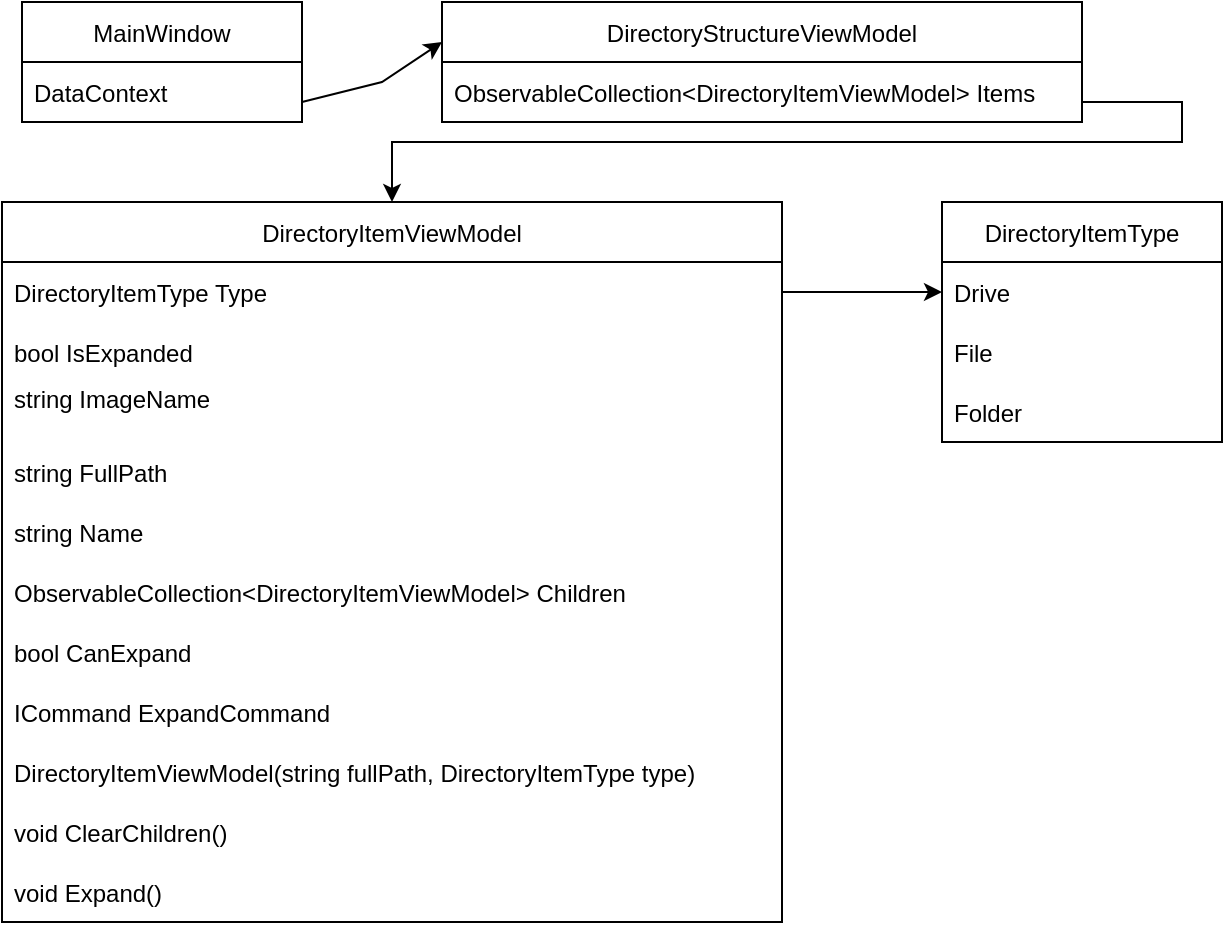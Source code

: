 <mxfile version="15.7.0" type="github"><diagram id="2foLtJ68NRfSpOHdieVR" name="Page-1"><mxGraphModel dx="1038" dy="585" grid="1" gridSize="10" guides="1" tooltips="1" connect="1" arrows="1" fold="1" page="1" pageScale="1" pageWidth="850" pageHeight="1100" math="0" shadow="0"><root><mxCell id="0"/><mxCell id="1" parent="0"/><mxCell id="1zkbksEyz-T0WmZl80zB-2" value="MainWindow" style="swimlane;fontStyle=0;childLayout=stackLayout;horizontal=1;startSize=30;horizontalStack=0;resizeParent=1;resizeParentMax=0;resizeLast=0;collapsible=1;marginBottom=0;" vertex="1" parent="1"><mxGeometry x="30" y="20" width="140" height="60" as="geometry"/></mxCell><mxCell id="1zkbksEyz-T0WmZl80zB-3" value="DataContext" style="text;strokeColor=none;fillColor=none;align=left;verticalAlign=middle;spacingLeft=4;spacingRight=4;overflow=hidden;points=[[0,0.5],[1,0.5]];portConstraint=eastwest;rotatable=0;" vertex="1" parent="1zkbksEyz-T0WmZl80zB-2"><mxGeometry y="30" width="140" height="30" as="geometry"/></mxCell><mxCell id="1zkbksEyz-T0WmZl80zB-8" value="" style="endArrow=classic;html=1;rounded=0;" edge="1" parent="1"><mxGeometry width="50" height="50" relative="1" as="geometry"><mxPoint x="170" y="70" as="sourcePoint"/><mxPoint x="240" y="40" as="targetPoint"/><Array as="points"><mxPoint x="210" y="60"/></Array></mxGeometry></mxCell><mxCell id="1zkbksEyz-T0WmZl80zB-10" value="DirectoryStructureViewModel" style="swimlane;fontStyle=0;childLayout=stackLayout;horizontal=1;startSize=30;horizontalStack=0;resizeParent=1;resizeParentMax=0;resizeLast=0;collapsible=1;marginBottom=0;" vertex="1" parent="1"><mxGeometry x="240" y="20" width="320" height="60" as="geometry"/></mxCell><mxCell id="1zkbksEyz-T0WmZl80zB-11" value="ObservableCollection&lt;DirectoryItemViewModel&gt; Items" style="text;strokeColor=none;fillColor=none;align=left;verticalAlign=middle;spacingLeft=4;spacingRight=4;overflow=hidden;points=[[0,0.5],[1,0.5]];portConstraint=eastwest;rotatable=0;" vertex="1" parent="1zkbksEyz-T0WmZl80zB-10"><mxGeometry y="30" width="320" height="30" as="geometry"/></mxCell><mxCell id="1zkbksEyz-T0WmZl80zB-14" value="DirectoryItemViewModel" style="swimlane;fontStyle=0;childLayout=stackLayout;horizontal=1;startSize=30;horizontalStack=0;resizeParent=1;resizeParentMax=0;resizeLast=0;collapsible=1;marginBottom=0;" vertex="1" parent="1"><mxGeometry x="20" y="120" width="390" height="360" as="geometry"><mxRectangle x="240" y="170" width="170" height="30" as="alternateBounds"/></mxGeometry></mxCell><mxCell id="1zkbksEyz-T0WmZl80zB-15" value="DirectoryItemType Type" style="text;strokeColor=none;fillColor=none;align=left;verticalAlign=middle;spacingLeft=4;spacingRight=4;overflow=hidden;points=[[0,0.5],[1,0.5]];portConstraint=eastwest;rotatable=0;" vertex="1" parent="1zkbksEyz-T0WmZl80zB-14"><mxGeometry y="30" width="390" height="30" as="geometry"/></mxCell><mxCell id="1zkbksEyz-T0WmZl80zB-16" value="bool IsExpanded" style="text;strokeColor=none;fillColor=none;align=left;verticalAlign=middle;spacingLeft=4;spacingRight=4;overflow=hidden;points=[[0,0.5],[1,0.5]];portConstraint=eastwest;rotatable=0;" vertex="1" parent="1zkbksEyz-T0WmZl80zB-14"><mxGeometry y="60" width="390" height="30" as="geometry"/></mxCell><mxCell id="1zkbksEyz-T0WmZl80zB-17" value="string ImageName&#10;" style="text;strokeColor=none;fillColor=none;align=left;verticalAlign=middle;spacingLeft=4;spacingRight=4;overflow=hidden;points=[[0,0.5],[1,0.5]];portConstraint=eastwest;rotatable=0;" vertex="1" parent="1zkbksEyz-T0WmZl80zB-14"><mxGeometry y="90" width="390" height="30" as="geometry"/></mxCell><mxCell id="1zkbksEyz-T0WmZl80zB-20" value="string FullPath" style="text;strokeColor=none;fillColor=none;align=left;verticalAlign=middle;spacingLeft=4;spacingRight=4;overflow=hidden;points=[[0,0.5],[1,0.5]];portConstraint=eastwest;rotatable=0;" vertex="1" parent="1zkbksEyz-T0WmZl80zB-14"><mxGeometry y="120" width="390" height="30" as="geometry"/></mxCell><mxCell id="1zkbksEyz-T0WmZl80zB-19" value="string Name" style="text;strokeColor=none;fillColor=none;align=left;verticalAlign=middle;spacingLeft=4;spacingRight=4;overflow=hidden;points=[[0,0.5],[1,0.5]];portConstraint=eastwest;rotatable=0;" vertex="1" parent="1zkbksEyz-T0WmZl80zB-14"><mxGeometry y="150" width="390" height="30" as="geometry"/></mxCell><mxCell id="1zkbksEyz-T0WmZl80zB-24" value="ObservableCollection&lt;DirectoryItemViewModel&gt; Children" style="text;strokeColor=none;fillColor=none;align=left;verticalAlign=middle;spacingLeft=4;spacingRight=4;overflow=hidden;points=[[0,0.5],[1,0.5]];portConstraint=eastwest;rotatable=0;" vertex="1" parent="1zkbksEyz-T0WmZl80zB-14"><mxGeometry y="180" width="390" height="30" as="geometry"/></mxCell><mxCell id="1zkbksEyz-T0WmZl80zB-23" value="bool CanExpand" style="text;strokeColor=none;fillColor=none;align=left;verticalAlign=middle;spacingLeft=4;spacingRight=4;overflow=hidden;points=[[0,0.5],[1,0.5]];portConstraint=eastwest;rotatable=0;" vertex="1" parent="1zkbksEyz-T0WmZl80zB-14"><mxGeometry y="210" width="390" height="30" as="geometry"/></mxCell><mxCell id="1zkbksEyz-T0WmZl80zB-22" value="ICommand ExpandCommand" style="text;strokeColor=none;fillColor=none;align=left;verticalAlign=middle;spacingLeft=4;spacingRight=4;overflow=hidden;points=[[0,0.5],[1,0.5]];portConstraint=eastwest;rotatable=0;" vertex="1" parent="1zkbksEyz-T0WmZl80zB-14"><mxGeometry y="240" width="390" height="30" as="geometry"/></mxCell><mxCell id="1zkbksEyz-T0WmZl80zB-21" value="DirectoryItemViewModel(string fullPath, DirectoryItemType type)" style="text;strokeColor=none;fillColor=none;align=left;verticalAlign=middle;spacingLeft=4;spacingRight=4;overflow=hidden;points=[[0,0.5],[1,0.5]];portConstraint=eastwest;rotatable=0;" vertex="1" parent="1zkbksEyz-T0WmZl80zB-14"><mxGeometry y="270" width="390" height="30" as="geometry"/></mxCell><mxCell id="1zkbksEyz-T0WmZl80zB-26" value="void ClearChildren()" style="text;strokeColor=none;fillColor=none;align=left;verticalAlign=middle;spacingLeft=4;spacingRight=4;overflow=hidden;points=[[0,0.5],[1,0.5]];portConstraint=eastwest;rotatable=0;" vertex="1" parent="1zkbksEyz-T0WmZl80zB-14"><mxGeometry y="300" width="390" height="30" as="geometry"/></mxCell><mxCell id="1zkbksEyz-T0WmZl80zB-25" value="void Expand()" style="text;strokeColor=none;fillColor=none;align=left;verticalAlign=middle;spacingLeft=4;spacingRight=4;overflow=hidden;points=[[0,0.5],[1,0.5]];portConstraint=eastwest;rotatable=0;" vertex="1" parent="1zkbksEyz-T0WmZl80zB-14"><mxGeometry y="330" width="390" height="30" as="geometry"/></mxCell><mxCell id="1zkbksEyz-T0WmZl80zB-27" value="" style="endArrow=classic;html=1;rounded=0;entryX=0.5;entryY=0;entryDx=0;entryDy=0;" edge="1" parent="1" target="1zkbksEyz-T0WmZl80zB-14"><mxGeometry width="50" height="50" relative="1" as="geometry"><mxPoint x="560" y="70" as="sourcePoint"/><mxPoint x="610" y="20" as="targetPoint"/><Array as="points"><mxPoint x="610" y="70"/><mxPoint x="610" y="90"/><mxPoint x="215" y="90"/></Array></mxGeometry></mxCell><mxCell id="1zkbksEyz-T0WmZl80zB-28" value="DirectoryItemType" style="swimlane;fontStyle=0;childLayout=stackLayout;horizontal=1;startSize=30;horizontalStack=0;resizeParent=1;resizeParentMax=0;resizeLast=0;collapsible=1;marginBottom=0;" vertex="1" parent="1"><mxGeometry x="490" y="120" width="140" height="120" as="geometry"/></mxCell><mxCell id="1zkbksEyz-T0WmZl80zB-29" value="Drive" style="text;strokeColor=none;fillColor=none;align=left;verticalAlign=middle;spacingLeft=4;spacingRight=4;overflow=hidden;points=[[0,0.5],[1,0.5]];portConstraint=eastwest;rotatable=0;" vertex="1" parent="1zkbksEyz-T0WmZl80zB-28"><mxGeometry y="30" width="140" height="30" as="geometry"/></mxCell><mxCell id="1zkbksEyz-T0WmZl80zB-30" value="File" style="text;strokeColor=none;fillColor=none;align=left;verticalAlign=middle;spacingLeft=4;spacingRight=4;overflow=hidden;points=[[0,0.5],[1,0.5]];portConstraint=eastwest;rotatable=0;" vertex="1" parent="1zkbksEyz-T0WmZl80zB-28"><mxGeometry y="60" width="140" height="30" as="geometry"/></mxCell><mxCell id="1zkbksEyz-T0WmZl80zB-31" value="Folder" style="text;strokeColor=none;fillColor=none;align=left;verticalAlign=middle;spacingLeft=4;spacingRight=4;overflow=hidden;points=[[0,0.5],[1,0.5]];portConstraint=eastwest;rotatable=0;" vertex="1" parent="1zkbksEyz-T0WmZl80zB-28"><mxGeometry y="90" width="140" height="30" as="geometry"/></mxCell><mxCell id="1zkbksEyz-T0WmZl80zB-32" value="" style="endArrow=classic;html=1;rounded=0;" edge="1" parent="1" source="1zkbksEyz-T0WmZl80zB-15"><mxGeometry width="50" height="50" relative="1" as="geometry"><mxPoint x="400" y="280" as="sourcePoint"/><mxPoint x="490" y="165" as="targetPoint"/><Array as="points"/></mxGeometry></mxCell></root></mxGraphModel></diagram></mxfile>